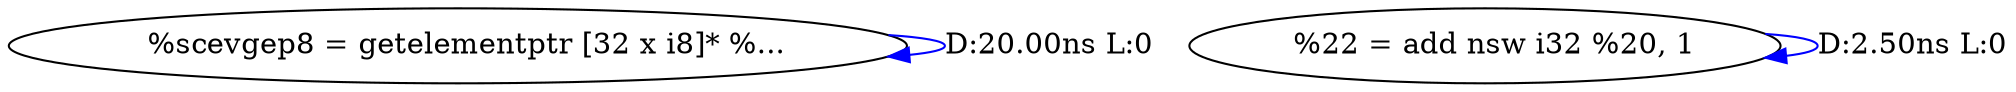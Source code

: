 digraph {
Node0x36c9740[label="  %scevgep8 = getelementptr [32 x i8]* %..."];
Node0x36c9740 -> Node0x36c9740[label="D:20.00ns L:0",color=blue];
Node0x36c9940[label="  %22 = add nsw i32 %20, 1"];
Node0x36c9940 -> Node0x36c9940[label="D:2.50ns L:0",color=blue];
}
